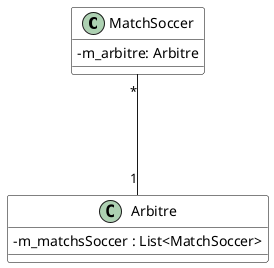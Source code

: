 @startuml MatchSoccerAssociationSimple
skinparam classAttributeIconSize 0
skinparam class {
    BackgroundColor White
    BorderColor #000
}

MatchSoccer "*" --- "1" Arbitre

class MatchSoccer {
    - m_arbitre: Arbitre
}
class Arbitre {
    - m_matchsSoccer : List<MatchSoccer>
}
@enduml